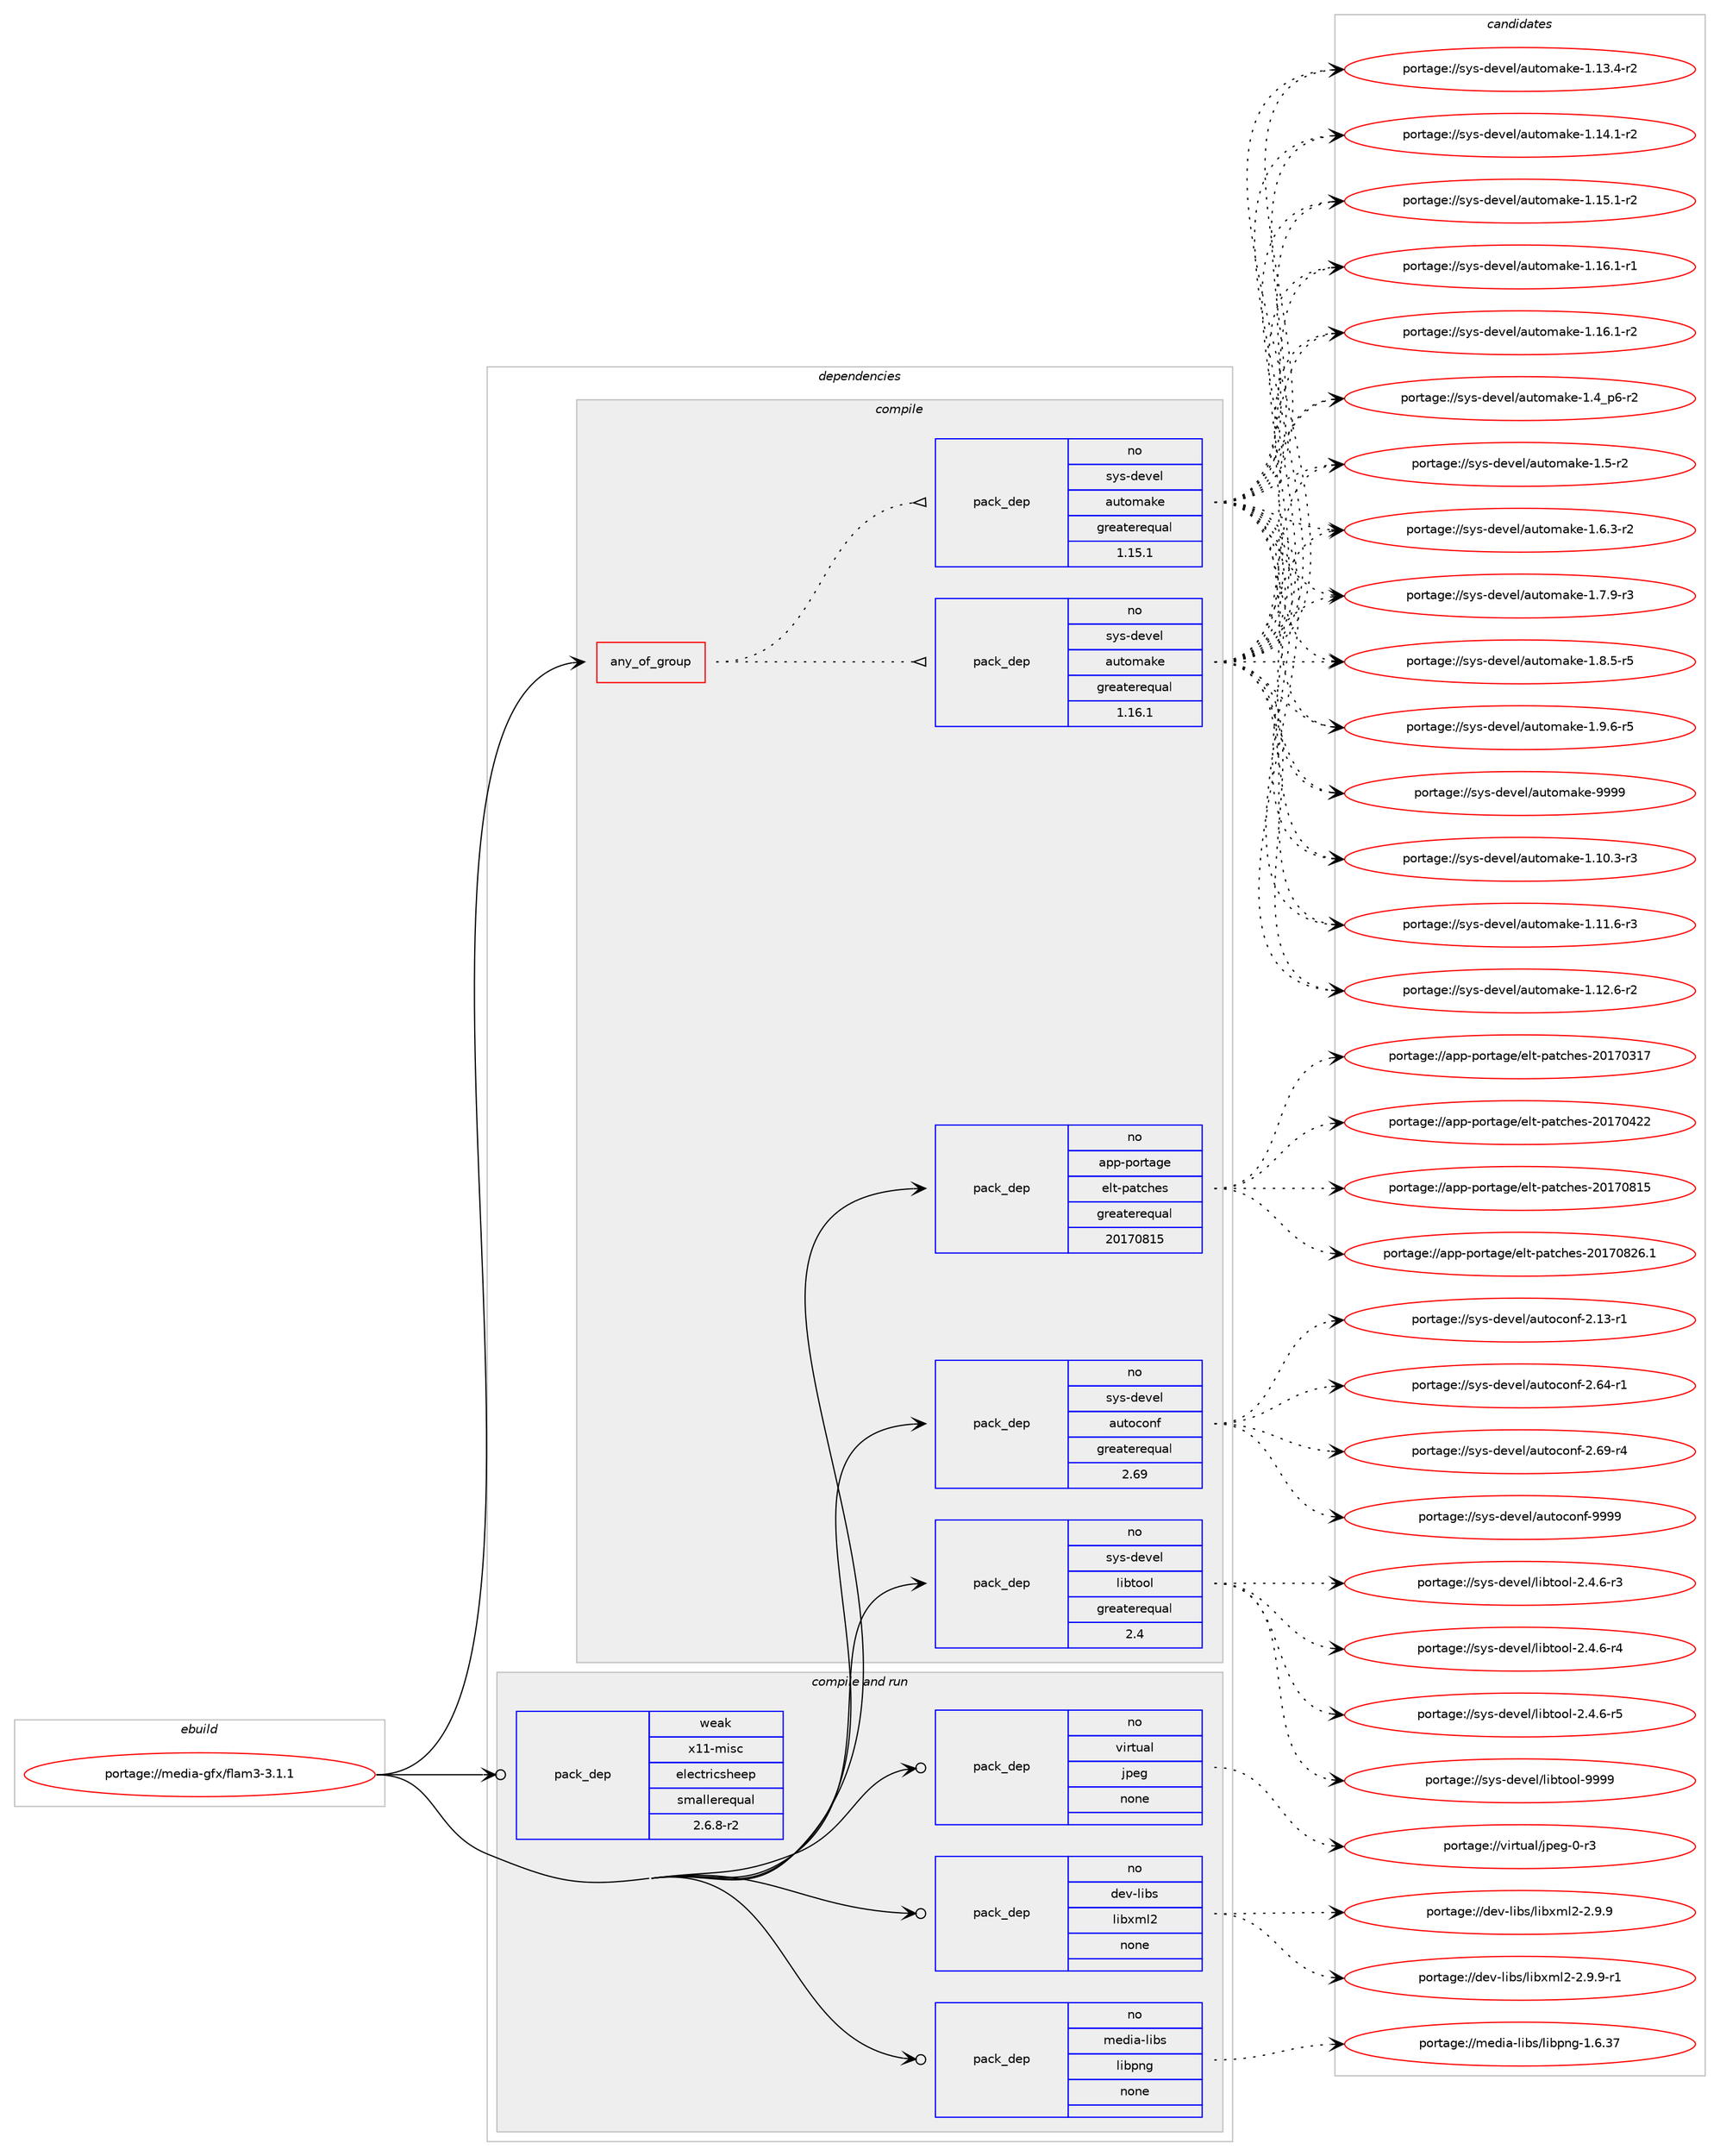 digraph prolog {

# *************
# Graph options
# *************

newrank=true;
concentrate=true;
compound=true;
graph [rankdir=LR,fontname=Helvetica,fontsize=10,ranksep=1.5];#, ranksep=2.5, nodesep=0.2];
edge  [arrowhead=vee];
node  [fontname=Helvetica,fontsize=10];

# **********
# The ebuild
# **********

subgraph cluster_leftcol {
color=gray;
rank=same;
label=<<i>ebuild</i>>;
id [label="portage://media-gfx/flam3-3.1.1", color=red, width=4, href="../media-gfx/flam3-3.1.1.svg"];
}

# ****************
# The dependencies
# ****************

subgraph cluster_midcol {
color=gray;
label=<<i>dependencies</i>>;
subgraph cluster_compile {
fillcolor="#eeeeee";
style=filled;
label=<<i>compile</i>>;
subgraph any4929 {
dependency312341 [label=<<TABLE BORDER="0" CELLBORDER="1" CELLSPACING="0" CELLPADDING="4"><TR><TD CELLPADDING="10">any_of_group</TD></TR></TABLE>>, shape=none, color=red];subgraph pack229152 {
dependency312342 [label=<<TABLE BORDER="0" CELLBORDER="1" CELLSPACING="0" CELLPADDING="4" WIDTH="220"><TR><TD ROWSPAN="6" CELLPADDING="30">pack_dep</TD></TR><TR><TD WIDTH="110">no</TD></TR><TR><TD>sys-devel</TD></TR><TR><TD>automake</TD></TR><TR><TD>greaterequal</TD></TR><TR><TD>1.16.1</TD></TR></TABLE>>, shape=none, color=blue];
}
dependency312341:e -> dependency312342:w [weight=20,style="dotted",arrowhead="oinv"];
subgraph pack229153 {
dependency312343 [label=<<TABLE BORDER="0" CELLBORDER="1" CELLSPACING="0" CELLPADDING="4" WIDTH="220"><TR><TD ROWSPAN="6" CELLPADDING="30">pack_dep</TD></TR><TR><TD WIDTH="110">no</TD></TR><TR><TD>sys-devel</TD></TR><TR><TD>automake</TD></TR><TR><TD>greaterequal</TD></TR><TR><TD>1.15.1</TD></TR></TABLE>>, shape=none, color=blue];
}
dependency312341:e -> dependency312343:w [weight=20,style="dotted",arrowhead="oinv"];
}
id:e -> dependency312341:w [weight=20,style="solid",arrowhead="vee"];
subgraph pack229154 {
dependency312344 [label=<<TABLE BORDER="0" CELLBORDER="1" CELLSPACING="0" CELLPADDING="4" WIDTH="220"><TR><TD ROWSPAN="6" CELLPADDING="30">pack_dep</TD></TR><TR><TD WIDTH="110">no</TD></TR><TR><TD>app-portage</TD></TR><TR><TD>elt-patches</TD></TR><TR><TD>greaterequal</TD></TR><TR><TD>20170815</TD></TR></TABLE>>, shape=none, color=blue];
}
id:e -> dependency312344:w [weight=20,style="solid",arrowhead="vee"];
subgraph pack229155 {
dependency312345 [label=<<TABLE BORDER="0" CELLBORDER="1" CELLSPACING="0" CELLPADDING="4" WIDTH="220"><TR><TD ROWSPAN="6" CELLPADDING="30">pack_dep</TD></TR><TR><TD WIDTH="110">no</TD></TR><TR><TD>sys-devel</TD></TR><TR><TD>autoconf</TD></TR><TR><TD>greaterequal</TD></TR><TR><TD>2.69</TD></TR></TABLE>>, shape=none, color=blue];
}
id:e -> dependency312345:w [weight=20,style="solid",arrowhead="vee"];
subgraph pack229156 {
dependency312346 [label=<<TABLE BORDER="0" CELLBORDER="1" CELLSPACING="0" CELLPADDING="4" WIDTH="220"><TR><TD ROWSPAN="6" CELLPADDING="30">pack_dep</TD></TR><TR><TD WIDTH="110">no</TD></TR><TR><TD>sys-devel</TD></TR><TR><TD>libtool</TD></TR><TR><TD>greaterequal</TD></TR><TR><TD>2.4</TD></TR></TABLE>>, shape=none, color=blue];
}
id:e -> dependency312346:w [weight=20,style="solid",arrowhead="vee"];
}
subgraph cluster_compileandrun {
fillcolor="#eeeeee";
style=filled;
label=<<i>compile and run</i>>;
subgraph pack229157 {
dependency312347 [label=<<TABLE BORDER="0" CELLBORDER="1" CELLSPACING="0" CELLPADDING="4" WIDTH="220"><TR><TD ROWSPAN="6" CELLPADDING="30">pack_dep</TD></TR><TR><TD WIDTH="110">no</TD></TR><TR><TD>dev-libs</TD></TR><TR><TD>libxml2</TD></TR><TR><TD>none</TD></TR><TR><TD></TD></TR></TABLE>>, shape=none, color=blue];
}
id:e -> dependency312347:w [weight=20,style="solid",arrowhead="odotvee"];
subgraph pack229158 {
dependency312348 [label=<<TABLE BORDER="0" CELLBORDER="1" CELLSPACING="0" CELLPADDING="4" WIDTH="220"><TR><TD ROWSPAN="6" CELLPADDING="30">pack_dep</TD></TR><TR><TD WIDTH="110">no</TD></TR><TR><TD>media-libs</TD></TR><TR><TD>libpng</TD></TR><TR><TD>none</TD></TR><TR><TD></TD></TR></TABLE>>, shape=none, color=blue];
}
id:e -> dependency312348:w [weight=20,style="solid",arrowhead="odotvee"];
subgraph pack229159 {
dependency312349 [label=<<TABLE BORDER="0" CELLBORDER="1" CELLSPACING="0" CELLPADDING="4" WIDTH="220"><TR><TD ROWSPAN="6" CELLPADDING="30">pack_dep</TD></TR><TR><TD WIDTH="110">no</TD></TR><TR><TD>virtual</TD></TR><TR><TD>jpeg</TD></TR><TR><TD>none</TD></TR><TR><TD></TD></TR></TABLE>>, shape=none, color=blue];
}
id:e -> dependency312349:w [weight=20,style="solid",arrowhead="odotvee"];
subgraph pack229160 {
dependency312350 [label=<<TABLE BORDER="0" CELLBORDER="1" CELLSPACING="0" CELLPADDING="4" WIDTH="220"><TR><TD ROWSPAN="6" CELLPADDING="30">pack_dep</TD></TR><TR><TD WIDTH="110">weak</TD></TR><TR><TD>x11-misc</TD></TR><TR><TD>electricsheep</TD></TR><TR><TD>smallerequal</TD></TR><TR><TD>2.6.8-r2</TD></TR></TABLE>>, shape=none, color=blue];
}
id:e -> dependency312350:w [weight=20,style="solid",arrowhead="odotvee"];
}
subgraph cluster_run {
fillcolor="#eeeeee";
style=filled;
label=<<i>run</i>>;
}
}

# **************
# The candidates
# **************

subgraph cluster_choices {
rank=same;
color=gray;
label=<<i>candidates</i>>;

subgraph choice229152 {
color=black;
nodesep=1;
choiceportage11512111545100101118101108479711711611110997107101454946494846514511451 [label="portage://sys-devel/automake-1.10.3-r3", color=red, width=4,href="../sys-devel/automake-1.10.3-r3.svg"];
choiceportage11512111545100101118101108479711711611110997107101454946494946544511451 [label="portage://sys-devel/automake-1.11.6-r3", color=red, width=4,href="../sys-devel/automake-1.11.6-r3.svg"];
choiceportage11512111545100101118101108479711711611110997107101454946495046544511450 [label="portage://sys-devel/automake-1.12.6-r2", color=red, width=4,href="../sys-devel/automake-1.12.6-r2.svg"];
choiceportage11512111545100101118101108479711711611110997107101454946495146524511450 [label="portage://sys-devel/automake-1.13.4-r2", color=red, width=4,href="../sys-devel/automake-1.13.4-r2.svg"];
choiceportage11512111545100101118101108479711711611110997107101454946495246494511450 [label="portage://sys-devel/automake-1.14.1-r2", color=red, width=4,href="../sys-devel/automake-1.14.1-r2.svg"];
choiceportage11512111545100101118101108479711711611110997107101454946495346494511450 [label="portage://sys-devel/automake-1.15.1-r2", color=red, width=4,href="../sys-devel/automake-1.15.1-r2.svg"];
choiceportage11512111545100101118101108479711711611110997107101454946495446494511449 [label="portage://sys-devel/automake-1.16.1-r1", color=red, width=4,href="../sys-devel/automake-1.16.1-r1.svg"];
choiceportage11512111545100101118101108479711711611110997107101454946495446494511450 [label="portage://sys-devel/automake-1.16.1-r2", color=red, width=4,href="../sys-devel/automake-1.16.1-r2.svg"];
choiceportage115121115451001011181011084797117116111109971071014549465295112544511450 [label="portage://sys-devel/automake-1.4_p6-r2", color=red, width=4,href="../sys-devel/automake-1.4_p6-r2.svg"];
choiceportage11512111545100101118101108479711711611110997107101454946534511450 [label="portage://sys-devel/automake-1.5-r2", color=red, width=4,href="../sys-devel/automake-1.5-r2.svg"];
choiceportage115121115451001011181011084797117116111109971071014549465446514511450 [label="portage://sys-devel/automake-1.6.3-r2", color=red, width=4,href="../sys-devel/automake-1.6.3-r2.svg"];
choiceportage115121115451001011181011084797117116111109971071014549465546574511451 [label="portage://sys-devel/automake-1.7.9-r3", color=red, width=4,href="../sys-devel/automake-1.7.9-r3.svg"];
choiceportage115121115451001011181011084797117116111109971071014549465646534511453 [label="portage://sys-devel/automake-1.8.5-r5", color=red, width=4,href="../sys-devel/automake-1.8.5-r5.svg"];
choiceportage115121115451001011181011084797117116111109971071014549465746544511453 [label="portage://sys-devel/automake-1.9.6-r5", color=red, width=4,href="../sys-devel/automake-1.9.6-r5.svg"];
choiceportage115121115451001011181011084797117116111109971071014557575757 [label="portage://sys-devel/automake-9999", color=red, width=4,href="../sys-devel/automake-9999.svg"];
dependency312342:e -> choiceportage11512111545100101118101108479711711611110997107101454946494846514511451:w [style=dotted,weight="100"];
dependency312342:e -> choiceportage11512111545100101118101108479711711611110997107101454946494946544511451:w [style=dotted,weight="100"];
dependency312342:e -> choiceportage11512111545100101118101108479711711611110997107101454946495046544511450:w [style=dotted,weight="100"];
dependency312342:e -> choiceportage11512111545100101118101108479711711611110997107101454946495146524511450:w [style=dotted,weight="100"];
dependency312342:e -> choiceportage11512111545100101118101108479711711611110997107101454946495246494511450:w [style=dotted,weight="100"];
dependency312342:e -> choiceportage11512111545100101118101108479711711611110997107101454946495346494511450:w [style=dotted,weight="100"];
dependency312342:e -> choiceportage11512111545100101118101108479711711611110997107101454946495446494511449:w [style=dotted,weight="100"];
dependency312342:e -> choiceportage11512111545100101118101108479711711611110997107101454946495446494511450:w [style=dotted,weight="100"];
dependency312342:e -> choiceportage115121115451001011181011084797117116111109971071014549465295112544511450:w [style=dotted,weight="100"];
dependency312342:e -> choiceportage11512111545100101118101108479711711611110997107101454946534511450:w [style=dotted,weight="100"];
dependency312342:e -> choiceportage115121115451001011181011084797117116111109971071014549465446514511450:w [style=dotted,weight="100"];
dependency312342:e -> choiceportage115121115451001011181011084797117116111109971071014549465546574511451:w [style=dotted,weight="100"];
dependency312342:e -> choiceportage115121115451001011181011084797117116111109971071014549465646534511453:w [style=dotted,weight="100"];
dependency312342:e -> choiceportage115121115451001011181011084797117116111109971071014549465746544511453:w [style=dotted,weight="100"];
dependency312342:e -> choiceportage115121115451001011181011084797117116111109971071014557575757:w [style=dotted,weight="100"];
}
subgraph choice229153 {
color=black;
nodesep=1;
choiceportage11512111545100101118101108479711711611110997107101454946494846514511451 [label="portage://sys-devel/automake-1.10.3-r3", color=red, width=4,href="../sys-devel/automake-1.10.3-r3.svg"];
choiceportage11512111545100101118101108479711711611110997107101454946494946544511451 [label="portage://sys-devel/automake-1.11.6-r3", color=red, width=4,href="../sys-devel/automake-1.11.6-r3.svg"];
choiceportage11512111545100101118101108479711711611110997107101454946495046544511450 [label="portage://sys-devel/automake-1.12.6-r2", color=red, width=4,href="../sys-devel/automake-1.12.6-r2.svg"];
choiceportage11512111545100101118101108479711711611110997107101454946495146524511450 [label="portage://sys-devel/automake-1.13.4-r2", color=red, width=4,href="../sys-devel/automake-1.13.4-r2.svg"];
choiceportage11512111545100101118101108479711711611110997107101454946495246494511450 [label="portage://sys-devel/automake-1.14.1-r2", color=red, width=4,href="../sys-devel/automake-1.14.1-r2.svg"];
choiceportage11512111545100101118101108479711711611110997107101454946495346494511450 [label="portage://sys-devel/automake-1.15.1-r2", color=red, width=4,href="../sys-devel/automake-1.15.1-r2.svg"];
choiceportage11512111545100101118101108479711711611110997107101454946495446494511449 [label="portage://sys-devel/automake-1.16.1-r1", color=red, width=4,href="../sys-devel/automake-1.16.1-r1.svg"];
choiceportage11512111545100101118101108479711711611110997107101454946495446494511450 [label="portage://sys-devel/automake-1.16.1-r2", color=red, width=4,href="../sys-devel/automake-1.16.1-r2.svg"];
choiceportage115121115451001011181011084797117116111109971071014549465295112544511450 [label="portage://sys-devel/automake-1.4_p6-r2", color=red, width=4,href="../sys-devel/automake-1.4_p6-r2.svg"];
choiceportage11512111545100101118101108479711711611110997107101454946534511450 [label="portage://sys-devel/automake-1.5-r2", color=red, width=4,href="../sys-devel/automake-1.5-r2.svg"];
choiceportage115121115451001011181011084797117116111109971071014549465446514511450 [label="portage://sys-devel/automake-1.6.3-r2", color=red, width=4,href="../sys-devel/automake-1.6.3-r2.svg"];
choiceportage115121115451001011181011084797117116111109971071014549465546574511451 [label="portage://sys-devel/automake-1.7.9-r3", color=red, width=4,href="../sys-devel/automake-1.7.9-r3.svg"];
choiceportage115121115451001011181011084797117116111109971071014549465646534511453 [label="portage://sys-devel/automake-1.8.5-r5", color=red, width=4,href="../sys-devel/automake-1.8.5-r5.svg"];
choiceportage115121115451001011181011084797117116111109971071014549465746544511453 [label="portage://sys-devel/automake-1.9.6-r5", color=red, width=4,href="../sys-devel/automake-1.9.6-r5.svg"];
choiceportage115121115451001011181011084797117116111109971071014557575757 [label="portage://sys-devel/automake-9999", color=red, width=4,href="../sys-devel/automake-9999.svg"];
dependency312343:e -> choiceportage11512111545100101118101108479711711611110997107101454946494846514511451:w [style=dotted,weight="100"];
dependency312343:e -> choiceportage11512111545100101118101108479711711611110997107101454946494946544511451:w [style=dotted,weight="100"];
dependency312343:e -> choiceportage11512111545100101118101108479711711611110997107101454946495046544511450:w [style=dotted,weight="100"];
dependency312343:e -> choiceportage11512111545100101118101108479711711611110997107101454946495146524511450:w [style=dotted,weight="100"];
dependency312343:e -> choiceportage11512111545100101118101108479711711611110997107101454946495246494511450:w [style=dotted,weight="100"];
dependency312343:e -> choiceportage11512111545100101118101108479711711611110997107101454946495346494511450:w [style=dotted,weight="100"];
dependency312343:e -> choiceportage11512111545100101118101108479711711611110997107101454946495446494511449:w [style=dotted,weight="100"];
dependency312343:e -> choiceportage11512111545100101118101108479711711611110997107101454946495446494511450:w [style=dotted,weight="100"];
dependency312343:e -> choiceportage115121115451001011181011084797117116111109971071014549465295112544511450:w [style=dotted,weight="100"];
dependency312343:e -> choiceportage11512111545100101118101108479711711611110997107101454946534511450:w [style=dotted,weight="100"];
dependency312343:e -> choiceportage115121115451001011181011084797117116111109971071014549465446514511450:w [style=dotted,weight="100"];
dependency312343:e -> choiceportage115121115451001011181011084797117116111109971071014549465546574511451:w [style=dotted,weight="100"];
dependency312343:e -> choiceportage115121115451001011181011084797117116111109971071014549465646534511453:w [style=dotted,weight="100"];
dependency312343:e -> choiceportage115121115451001011181011084797117116111109971071014549465746544511453:w [style=dotted,weight="100"];
dependency312343:e -> choiceportage115121115451001011181011084797117116111109971071014557575757:w [style=dotted,weight="100"];
}
subgraph choice229154 {
color=black;
nodesep=1;
choiceportage97112112451121111141169710310147101108116451129711699104101115455048495548514955 [label="portage://app-portage/elt-patches-20170317", color=red, width=4,href="../app-portage/elt-patches-20170317.svg"];
choiceportage97112112451121111141169710310147101108116451129711699104101115455048495548525050 [label="portage://app-portage/elt-patches-20170422", color=red, width=4,href="../app-portage/elt-patches-20170422.svg"];
choiceportage97112112451121111141169710310147101108116451129711699104101115455048495548564953 [label="portage://app-portage/elt-patches-20170815", color=red, width=4,href="../app-portage/elt-patches-20170815.svg"];
choiceportage971121124511211111411697103101471011081164511297116991041011154550484955485650544649 [label="portage://app-portage/elt-patches-20170826.1", color=red, width=4,href="../app-portage/elt-patches-20170826.1.svg"];
dependency312344:e -> choiceportage97112112451121111141169710310147101108116451129711699104101115455048495548514955:w [style=dotted,weight="100"];
dependency312344:e -> choiceportage97112112451121111141169710310147101108116451129711699104101115455048495548525050:w [style=dotted,weight="100"];
dependency312344:e -> choiceportage97112112451121111141169710310147101108116451129711699104101115455048495548564953:w [style=dotted,weight="100"];
dependency312344:e -> choiceportage971121124511211111411697103101471011081164511297116991041011154550484955485650544649:w [style=dotted,weight="100"];
}
subgraph choice229155 {
color=black;
nodesep=1;
choiceportage1151211154510010111810110847971171161119911111010245504649514511449 [label="portage://sys-devel/autoconf-2.13-r1", color=red, width=4,href="../sys-devel/autoconf-2.13-r1.svg"];
choiceportage1151211154510010111810110847971171161119911111010245504654524511449 [label="portage://sys-devel/autoconf-2.64-r1", color=red, width=4,href="../sys-devel/autoconf-2.64-r1.svg"];
choiceportage1151211154510010111810110847971171161119911111010245504654574511452 [label="portage://sys-devel/autoconf-2.69-r4", color=red, width=4,href="../sys-devel/autoconf-2.69-r4.svg"];
choiceportage115121115451001011181011084797117116111991111101024557575757 [label="portage://sys-devel/autoconf-9999", color=red, width=4,href="../sys-devel/autoconf-9999.svg"];
dependency312345:e -> choiceportage1151211154510010111810110847971171161119911111010245504649514511449:w [style=dotted,weight="100"];
dependency312345:e -> choiceportage1151211154510010111810110847971171161119911111010245504654524511449:w [style=dotted,weight="100"];
dependency312345:e -> choiceportage1151211154510010111810110847971171161119911111010245504654574511452:w [style=dotted,weight="100"];
dependency312345:e -> choiceportage115121115451001011181011084797117116111991111101024557575757:w [style=dotted,weight="100"];
}
subgraph choice229156 {
color=black;
nodesep=1;
choiceportage1151211154510010111810110847108105981161111111084550465246544511451 [label="portage://sys-devel/libtool-2.4.6-r3", color=red, width=4,href="../sys-devel/libtool-2.4.6-r3.svg"];
choiceportage1151211154510010111810110847108105981161111111084550465246544511452 [label="portage://sys-devel/libtool-2.4.6-r4", color=red, width=4,href="../sys-devel/libtool-2.4.6-r4.svg"];
choiceportage1151211154510010111810110847108105981161111111084550465246544511453 [label="portage://sys-devel/libtool-2.4.6-r5", color=red, width=4,href="../sys-devel/libtool-2.4.6-r5.svg"];
choiceportage1151211154510010111810110847108105981161111111084557575757 [label="portage://sys-devel/libtool-9999", color=red, width=4,href="../sys-devel/libtool-9999.svg"];
dependency312346:e -> choiceportage1151211154510010111810110847108105981161111111084550465246544511451:w [style=dotted,weight="100"];
dependency312346:e -> choiceportage1151211154510010111810110847108105981161111111084550465246544511452:w [style=dotted,weight="100"];
dependency312346:e -> choiceportage1151211154510010111810110847108105981161111111084550465246544511453:w [style=dotted,weight="100"];
dependency312346:e -> choiceportage1151211154510010111810110847108105981161111111084557575757:w [style=dotted,weight="100"];
}
subgraph choice229157 {
color=black;
nodesep=1;
choiceportage1001011184510810598115471081059812010910850455046574657 [label="portage://dev-libs/libxml2-2.9.9", color=red, width=4,href="../dev-libs/libxml2-2.9.9.svg"];
choiceportage10010111845108105981154710810598120109108504550465746574511449 [label="portage://dev-libs/libxml2-2.9.9-r1", color=red, width=4,href="../dev-libs/libxml2-2.9.9-r1.svg"];
dependency312347:e -> choiceportage1001011184510810598115471081059812010910850455046574657:w [style=dotted,weight="100"];
dependency312347:e -> choiceportage10010111845108105981154710810598120109108504550465746574511449:w [style=dotted,weight="100"];
}
subgraph choice229158 {
color=black;
nodesep=1;
choiceportage109101100105974510810598115471081059811211010345494654465155 [label="portage://media-libs/libpng-1.6.37", color=red, width=4,href="../media-libs/libpng-1.6.37.svg"];
dependency312348:e -> choiceportage109101100105974510810598115471081059811211010345494654465155:w [style=dotted,weight="100"];
}
subgraph choice229159 {
color=black;
nodesep=1;
choiceportage118105114116117971084710611210110345484511451 [label="portage://virtual/jpeg-0-r3", color=red, width=4,href="../virtual/jpeg-0-r3.svg"];
dependency312349:e -> choiceportage118105114116117971084710611210110345484511451:w [style=dotted,weight="100"];
}
subgraph choice229160 {
color=black;
nodesep=1;
}
}

}
